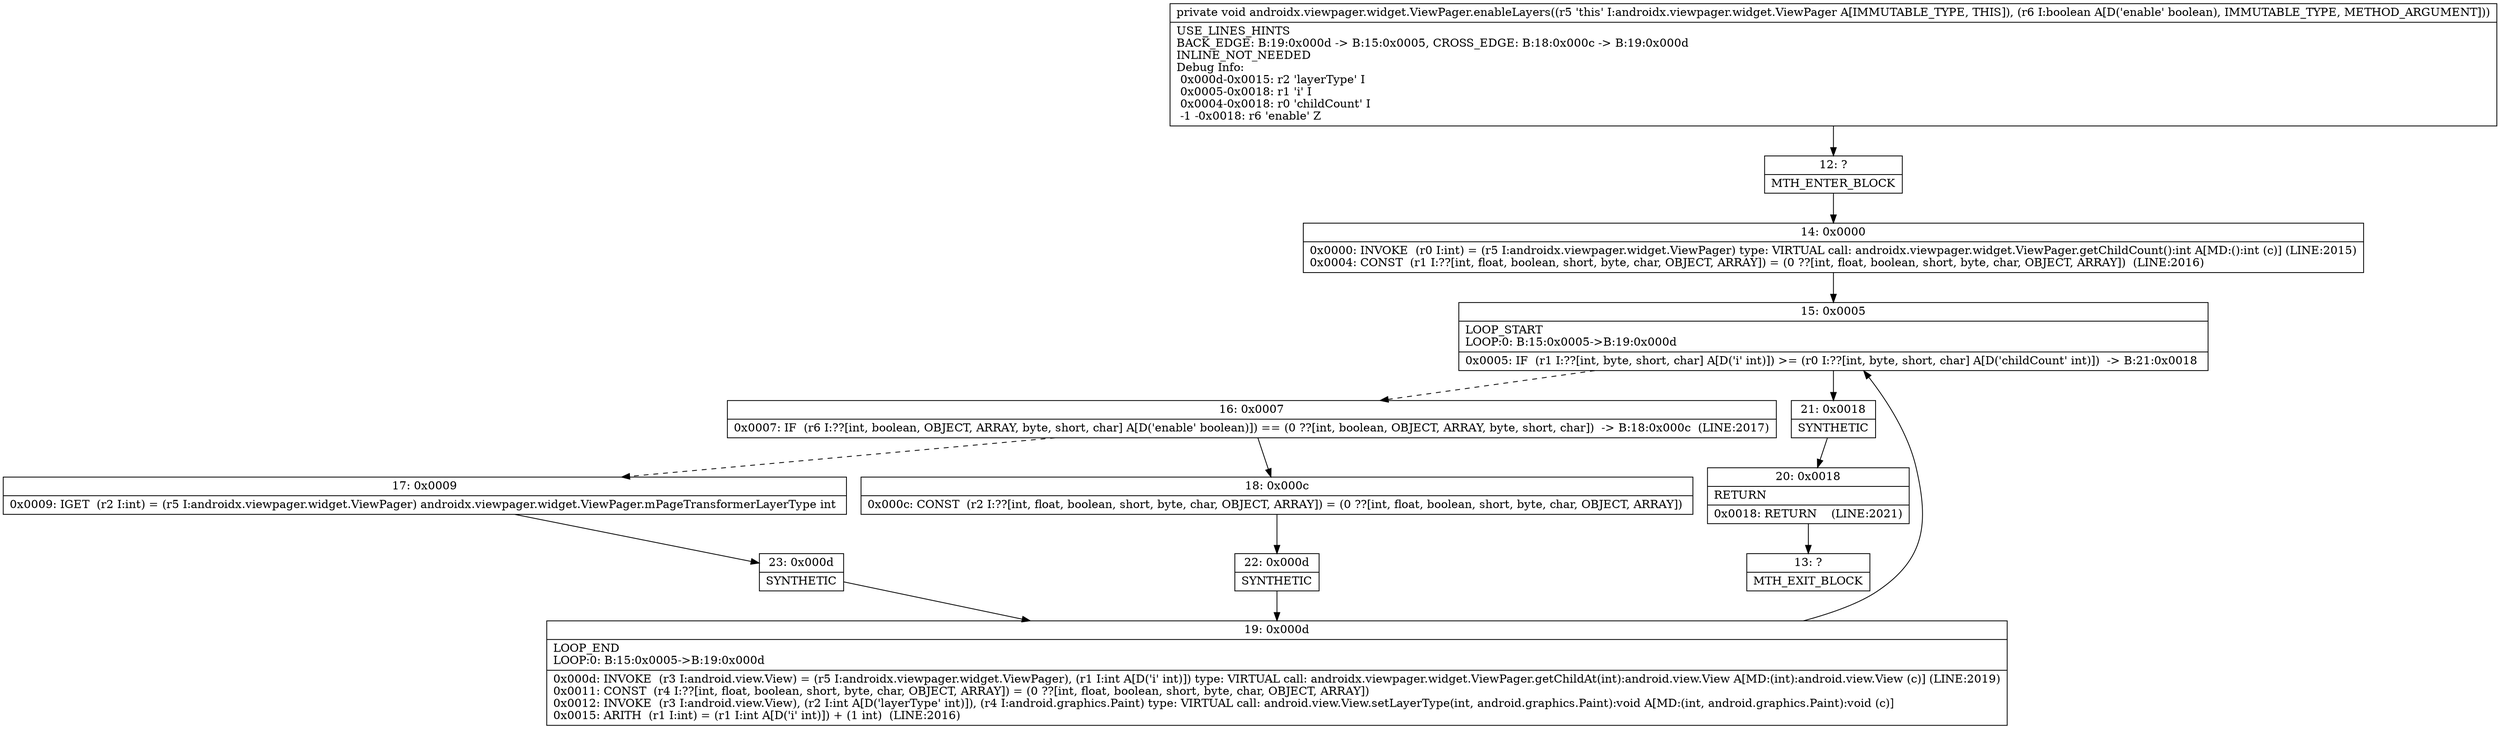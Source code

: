 digraph "CFG forandroidx.viewpager.widget.ViewPager.enableLayers(Z)V" {
Node_12 [shape=record,label="{12\:\ ?|MTH_ENTER_BLOCK\l}"];
Node_14 [shape=record,label="{14\:\ 0x0000|0x0000: INVOKE  (r0 I:int) = (r5 I:androidx.viewpager.widget.ViewPager) type: VIRTUAL call: androidx.viewpager.widget.ViewPager.getChildCount():int A[MD:():int (c)] (LINE:2015)\l0x0004: CONST  (r1 I:??[int, float, boolean, short, byte, char, OBJECT, ARRAY]) = (0 ??[int, float, boolean, short, byte, char, OBJECT, ARRAY])  (LINE:2016)\l}"];
Node_15 [shape=record,label="{15\:\ 0x0005|LOOP_START\lLOOP:0: B:15:0x0005\-\>B:19:0x000d\l|0x0005: IF  (r1 I:??[int, byte, short, char] A[D('i' int)]) \>= (r0 I:??[int, byte, short, char] A[D('childCount' int)])  \-\> B:21:0x0018 \l}"];
Node_16 [shape=record,label="{16\:\ 0x0007|0x0007: IF  (r6 I:??[int, boolean, OBJECT, ARRAY, byte, short, char] A[D('enable' boolean)]) == (0 ??[int, boolean, OBJECT, ARRAY, byte, short, char])  \-\> B:18:0x000c  (LINE:2017)\l}"];
Node_17 [shape=record,label="{17\:\ 0x0009|0x0009: IGET  (r2 I:int) = (r5 I:androidx.viewpager.widget.ViewPager) androidx.viewpager.widget.ViewPager.mPageTransformerLayerType int \l}"];
Node_23 [shape=record,label="{23\:\ 0x000d|SYNTHETIC\l}"];
Node_19 [shape=record,label="{19\:\ 0x000d|LOOP_END\lLOOP:0: B:15:0x0005\-\>B:19:0x000d\l|0x000d: INVOKE  (r3 I:android.view.View) = (r5 I:androidx.viewpager.widget.ViewPager), (r1 I:int A[D('i' int)]) type: VIRTUAL call: androidx.viewpager.widget.ViewPager.getChildAt(int):android.view.View A[MD:(int):android.view.View (c)] (LINE:2019)\l0x0011: CONST  (r4 I:??[int, float, boolean, short, byte, char, OBJECT, ARRAY]) = (0 ??[int, float, boolean, short, byte, char, OBJECT, ARRAY]) \l0x0012: INVOKE  (r3 I:android.view.View), (r2 I:int A[D('layerType' int)]), (r4 I:android.graphics.Paint) type: VIRTUAL call: android.view.View.setLayerType(int, android.graphics.Paint):void A[MD:(int, android.graphics.Paint):void (c)]\l0x0015: ARITH  (r1 I:int) = (r1 I:int A[D('i' int)]) + (1 int)  (LINE:2016)\l}"];
Node_18 [shape=record,label="{18\:\ 0x000c|0x000c: CONST  (r2 I:??[int, float, boolean, short, byte, char, OBJECT, ARRAY]) = (0 ??[int, float, boolean, short, byte, char, OBJECT, ARRAY]) \l}"];
Node_22 [shape=record,label="{22\:\ 0x000d|SYNTHETIC\l}"];
Node_21 [shape=record,label="{21\:\ 0x0018|SYNTHETIC\l}"];
Node_20 [shape=record,label="{20\:\ 0x0018|RETURN\l|0x0018: RETURN    (LINE:2021)\l}"];
Node_13 [shape=record,label="{13\:\ ?|MTH_EXIT_BLOCK\l}"];
MethodNode[shape=record,label="{private void androidx.viewpager.widget.ViewPager.enableLayers((r5 'this' I:androidx.viewpager.widget.ViewPager A[IMMUTABLE_TYPE, THIS]), (r6 I:boolean A[D('enable' boolean), IMMUTABLE_TYPE, METHOD_ARGUMENT]))  | USE_LINES_HINTS\lBACK_EDGE: B:19:0x000d \-\> B:15:0x0005, CROSS_EDGE: B:18:0x000c \-\> B:19:0x000d\lINLINE_NOT_NEEDED\lDebug Info:\l  0x000d\-0x0015: r2 'layerType' I\l  0x0005\-0x0018: r1 'i' I\l  0x0004\-0x0018: r0 'childCount' I\l  \-1 \-0x0018: r6 'enable' Z\l}"];
MethodNode -> Node_12;Node_12 -> Node_14;
Node_14 -> Node_15;
Node_15 -> Node_16[style=dashed];
Node_15 -> Node_21;
Node_16 -> Node_17[style=dashed];
Node_16 -> Node_18;
Node_17 -> Node_23;
Node_23 -> Node_19;
Node_19 -> Node_15;
Node_18 -> Node_22;
Node_22 -> Node_19;
Node_21 -> Node_20;
Node_20 -> Node_13;
}

